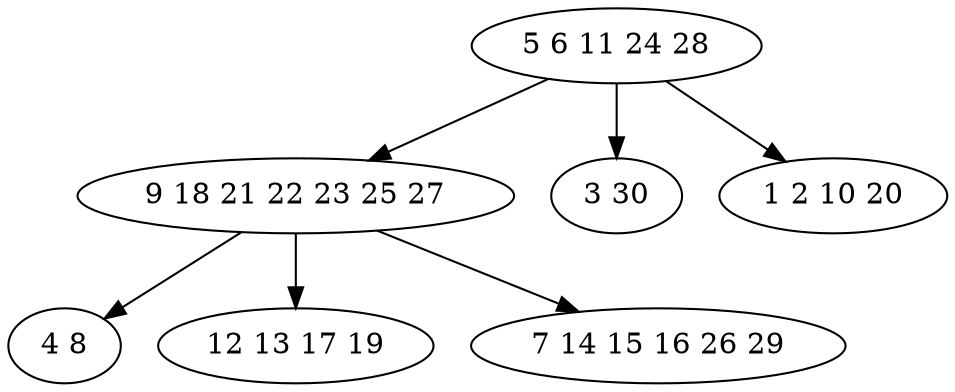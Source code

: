 digraph true_tree {
	"0" -> "1"
	"0" -> "2"
	"1" -> "3"
	"0" -> "4"
	"1" -> "5"
	"1" -> "6"
	"0" [label="5 6 11 24 28"];
	"1" [label="9 18 21 22 23 25 27"];
	"2" [label="3 30"];
	"3" [label="4 8"];
	"4" [label="1 2 10 20"];
	"5" [label="12 13 17 19"];
	"6" [label="7 14 15 16 26 29"];
}

